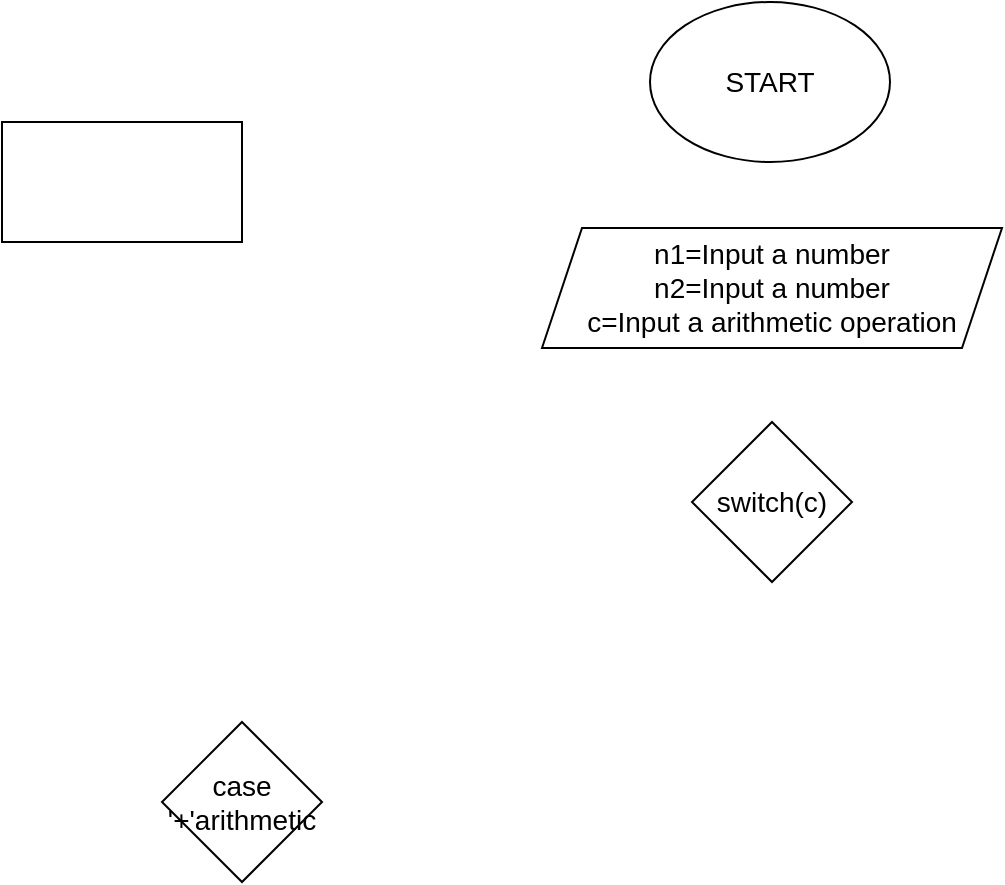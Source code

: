 <mxfile>
    <diagram id="2MnCp0HjU06kry4cMULS" name="Page-1">
        <mxGraphModel dx="1060" dy="478" grid="1" gridSize="10" guides="1" tooltips="1" connect="1" arrows="1" fold="1" page="1" pageScale="1" pageWidth="827" pageHeight="1169" math="0" shadow="0">
            <root>
                <mxCell id="0"/>
                <mxCell id="1" parent="0"/>
                <mxCell id="2" value="&lt;font style=&quot;font-size: 14px&quot;&gt;START&lt;/font&gt;" style="ellipse;whiteSpace=wrap;html=1;" vertex="1" parent="1">
                    <mxGeometry x="354" y="30" width="120" height="80" as="geometry"/>
                </mxCell>
                <mxCell id="3" value="n1=Input a number&lt;br&gt;n2=Input a number&lt;br&gt;c=Input a&amp;nbsp;arithmetic operation" style="shape=parallelogram;perimeter=parallelogramPerimeter;whiteSpace=wrap;html=1;fixedSize=1;fontSize=14;" vertex="1" parent="1">
                    <mxGeometry x="300" y="143" width="230" height="60" as="geometry"/>
                </mxCell>
                <mxCell id="4" value="switch(c)" style="rhombus;whiteSpace=wrap;html=1;fontSize=14;" vertex="1" parent="1">
                    <mxGeometry x="375" y="240" width="80" height="80" as="geometry"/>
                </mxCell>
                <mxCell id="6" value="" style="rounded=0;whiteSpace=wrap;html=1;fontSize=14;" vertex="1" parent="1">
                    <mxGeometry x="30" y="90" width="120" height="60" as="geometry"/>
                </mxCell>
                <mxCell id="7" value="case '+'arithmetic" style="rhombus;whiteSpace=wrap;html=1;fontSize=14;" vertex="1" parent="1">
                    <mxGeometry x="110" y="390" width="80" height="80" as="geometry"/>
                </mxCell>
            </root>
        </mxGraphModel>
    </diagram>
</mxfile>